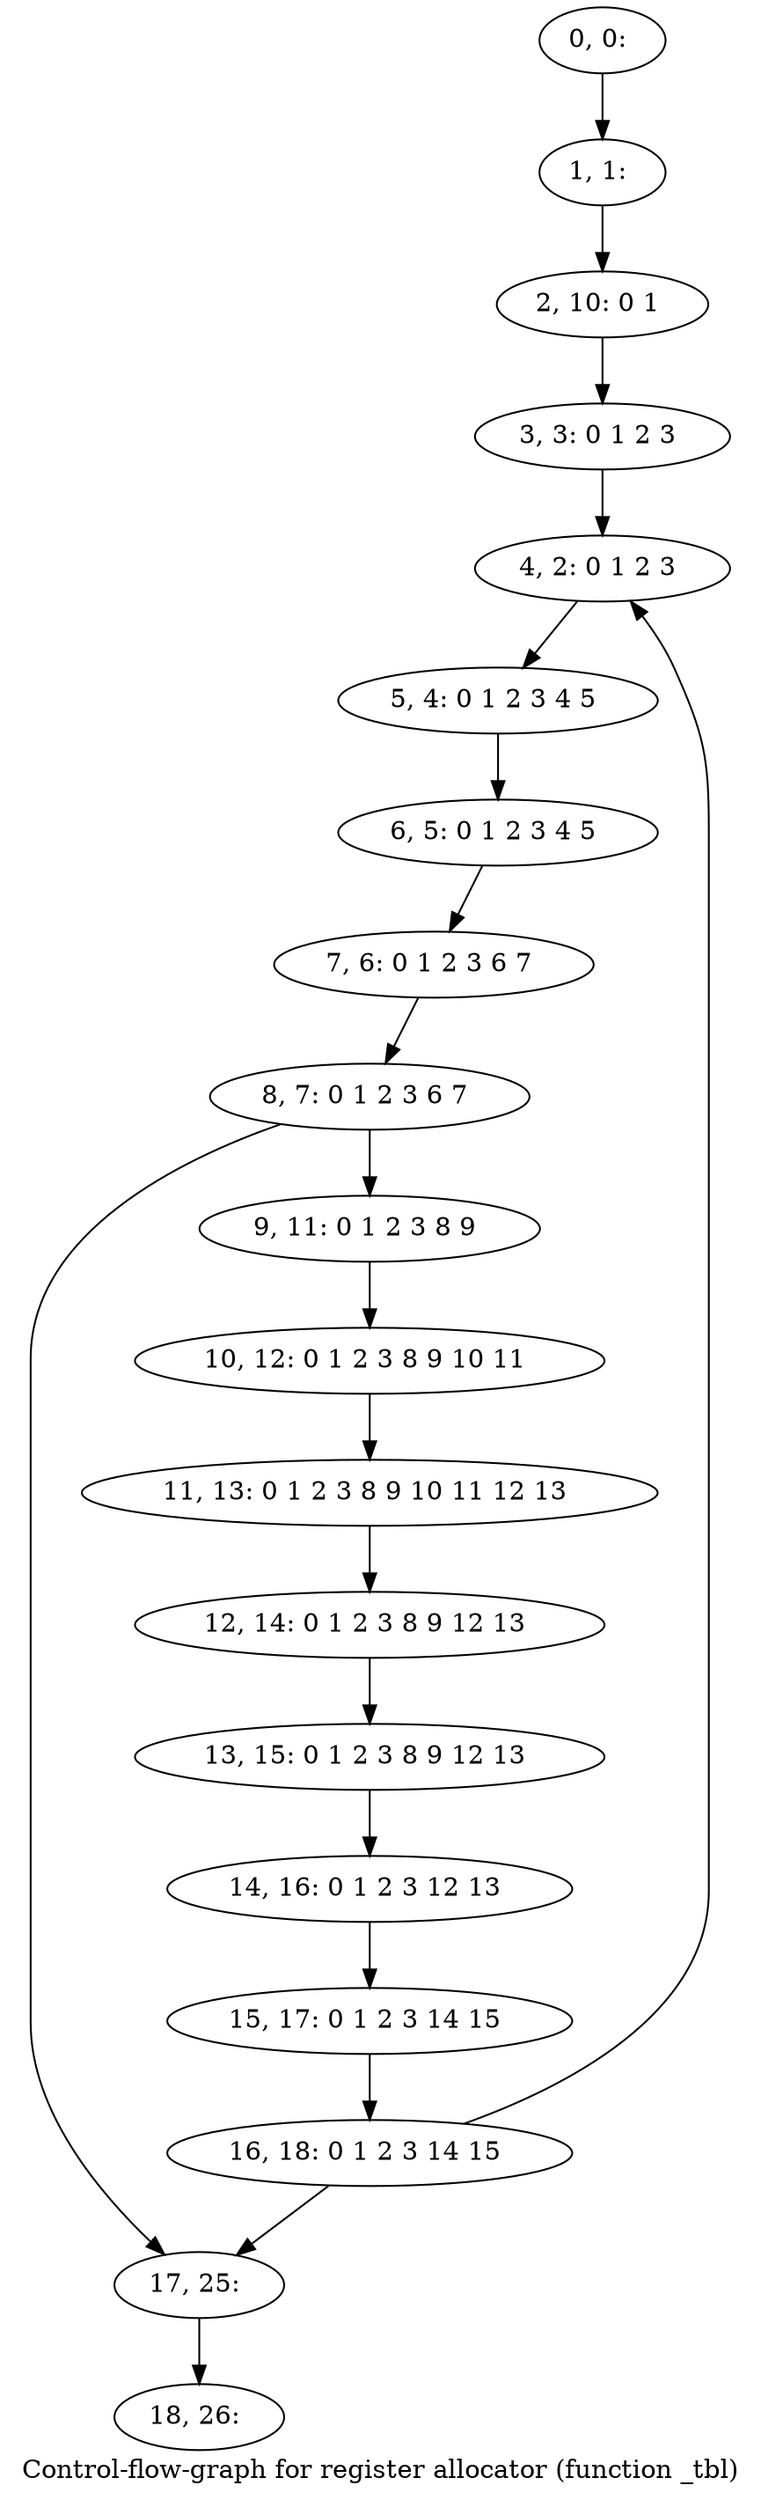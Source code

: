 digraph G {
graph [label="Control-flow-graph for register allocator (function _tbl)"]
0[label="0, 0: "];
1[label="1, 1: "];
2[label="2, 10: 0 1 "];
3[label="3, 3: 0 1 2 3 "];
4[label="4, 2: 0 1 2 3 "];
5[label="5, 4: 0 1 2 3 4 5 "];
6[label="6, 5: 0 1 2 3 4 5 "];
7[label="7, 6: 0 1 2 3 6 7 "];
8[label="8, 7: 0 1 2 3 6 7 "];
9[label="9, 11: 0 1 2 3 8 9 "];
10[label="10, 12: 0 1 2 3 8 9 10 11 "];
11[label="11, 13: 0 1 2 3 8 9 10 11 12 13 "];
12[label="12, 14: 0 1 2 3 8 9 12 13 "];
13[label="13, 15: 0 1 2 3 8 9 12 13 "];
14[label="14, 16: 0 1 2 3 12 13 "];
15[label="15, 17: 0 1 2 3 14 15 "];
16[label="16, 18: 0 1 2 3 14 15 "];
17[label="17, 25: "];
18[label="18, 26: "];
0->1 ;
1->2 ;
2->3 ;
3->4 ;
4->5 ;
5->6 ;
6->7 ;
7->8 ;
8->9 ;
8->17 ;
9->10 ;
10->11 ;
11->12 ;
12->13 ;
13->14 ;
14->15 ;
15->16 ;
16->17 ;
16->4 ;
17->18 ;
}
